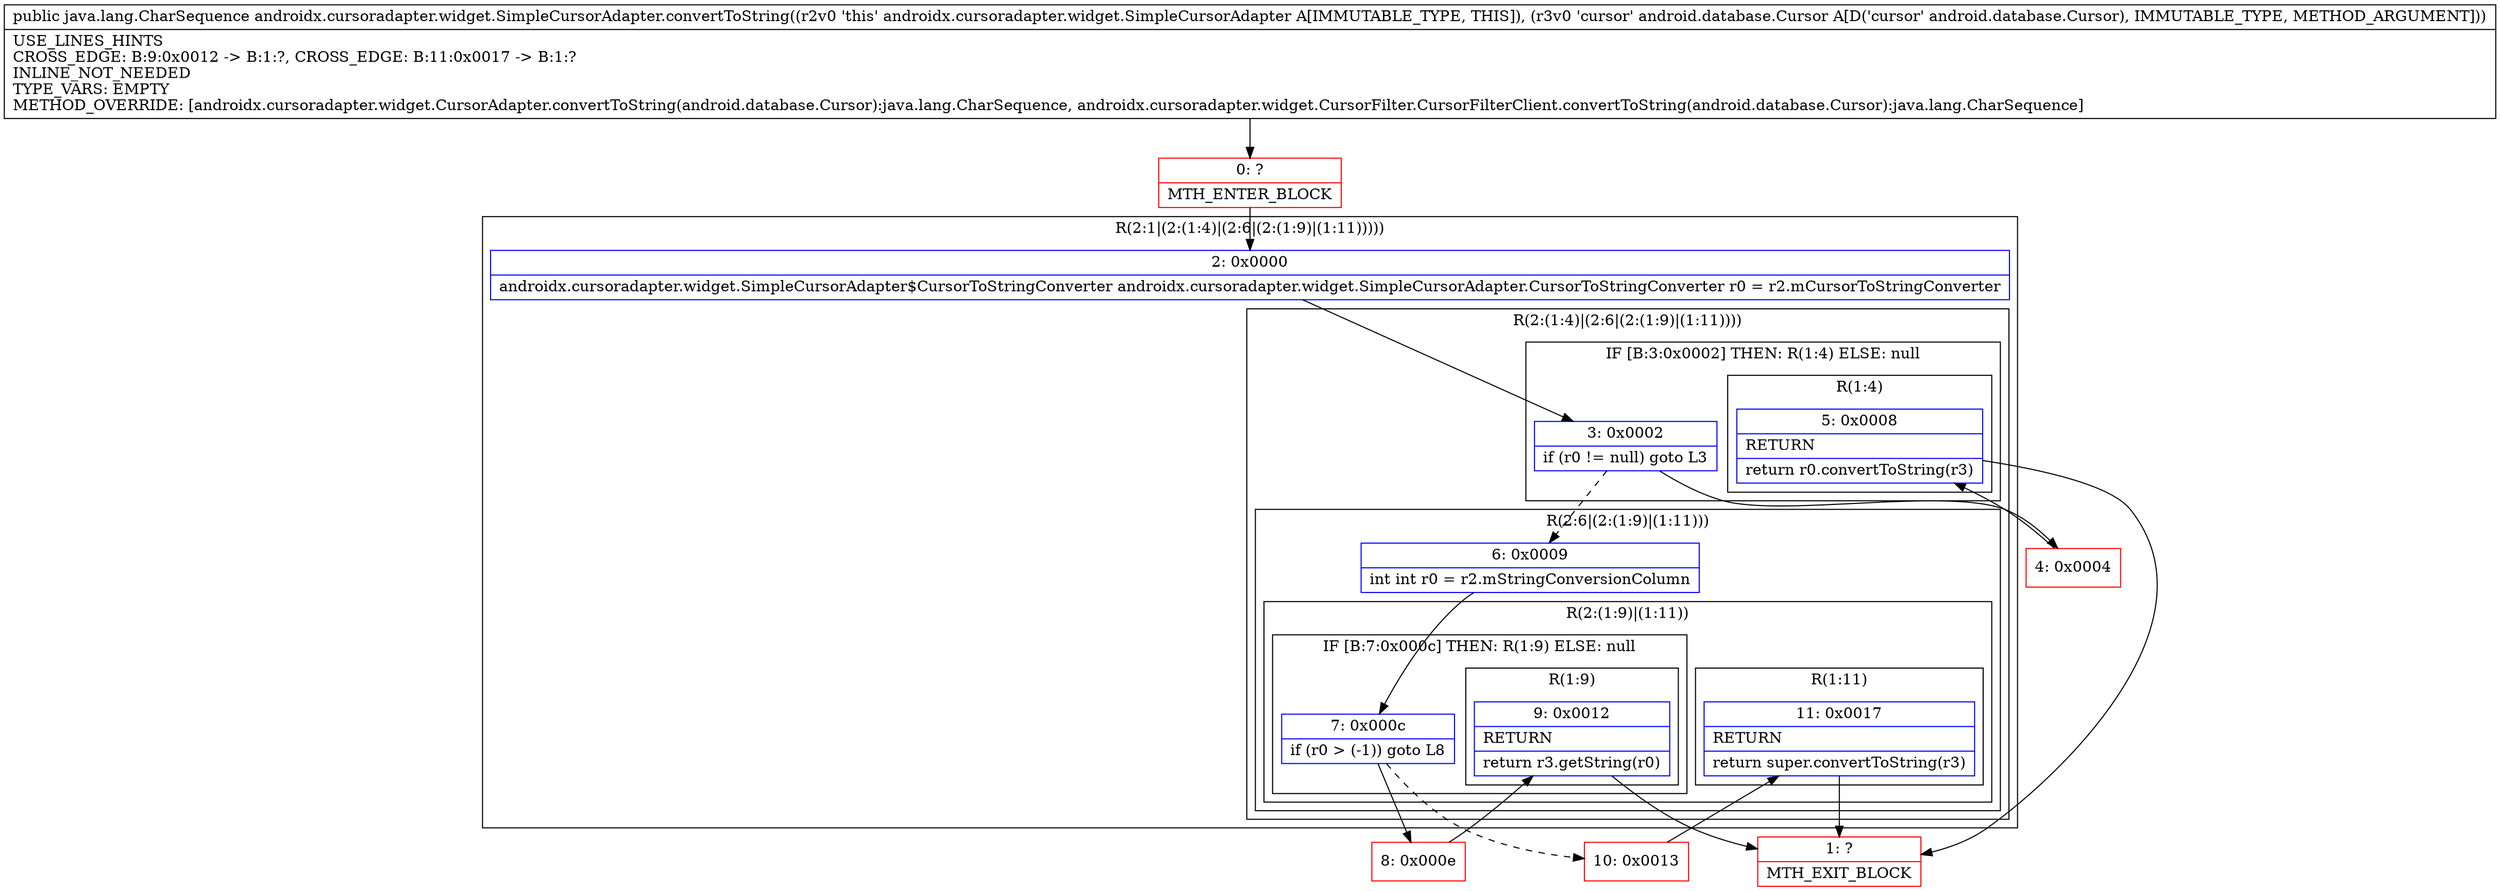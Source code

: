 digraph "CFG forandroidx.cursoradapter.widget.SimpleCursorAdapter.convertToString(Landroid\/database\/Cursor;)Ljava\/lang\/CharSequence;" {
subgraph cluster_Region_544994512 {
label = "R(2:1|(2:(1:4)|(2:6|(2:(1:9)|(1:11)))))";
node [shape=record,color=blue];
Node_2 [shape=record,label="{2\:\ 0x0000|androidx.cursoradapter.widget.SimpleCursorAdapter$CursorToStringConverter androidx.cursoradapter.widget.SimpleCursorAdapter.CursorToStringConverter r0 = r2.mCursorToStringConverter\l}"];
subgraph cluster_Region_673038871 {
label = "R(2:(1:4)|(2:6|(2:(1:9)|(1:11))))";
node [shape=record,color=blue];
subgraph cluster_IfRegion_1349987701 {
label = "IF [B:3:0x0002] THEN: R(1:4) ELSE: null";
node [shape=record,color=blue];
Node_3 [shape=record,label="{3\:\ 0x0002|if (r0 != null) goto L3\l}"];
subgraph cluster_Region_2084656165 {
label = "R(1:4)";
node [shape=record,color=blue];
Node_5 [shape=record,label="{5\:\ 0x0008|RETURN\l|return r0.convertToString(r3)\l}"];
}
}
subgraph cluster_Region_1603872079 {
label = "R(2:6|(2:(1:9)|(1:11)))";
node [shape=record,color=blue];
Node_6 [shape=record,label="{6\:\ 0x0009|int int r0 = r2.mStringConversionColumn\l}"];
subgraph cluster_Region_1451455476 {
label = "R(2:(1:9)|(1:11))";
node [shape=record,color=blue];
subgraph cluster_IfRegion_540776216 {
label = "IF [B:7:0x000c] THEN: R(1:9) ELSE: null";
node [shape=record,color=blue];
Node_7 [shape=record,label="{7\:\ 0x000c|if (r0 \> (\-1)) goto L8\l}"];
subgraph cluster_Region_1238244079 {
label = "R(1:9)";
node [shape=record,color=blue];
Node_9 [shape=record,label="{9\:\ 0x0012|RETURN\l|return r3.getString(r0)\l}"];
}
}
subgraph cluster_Region_1583812049 {
label = "R(1:11)";
node [shape=record,color=blue];
Node_11 [shape=record,label="{11\:\ 0x0017|RETURN\l|return super.convertToString(r3)\l}"];
}
}
}
}
}
Node_0 [shape=record,color=red,label="{0\:\ ?|MTH_ENTER_BLOCK\l}"];
Node_4 [shape=record,color=red,label="{4\:\ 0x0004}"];
Node_1 [shape=record,color=red,label="{1\:\ ?|MTH_EXIT_BLOCK\l}"];
Node_8 [shape=record,color=red,label="{8\:\ 0x000e}"];
Node_10 [shape=record,color=red,label="{10\:\ 0x0013}"];
MethodNode[shape=record,label="{public java.lang.CharSequence androidx.cursoradapter.widget.SimpleCursorAdapter.convertToString((r2v0 'this' androidx.cursoradapter.widget.SimpleCursorAdapter A[IMMUTABLE_TYPE, THIS]), (r3v0 'cursor' android.database.Cursor A[D('cursor' android.database.Cursor), IMMUTABLE_TYPE, METHOD_ARGUMENT]))  | USE_LINES_HINTS\lCROSS_EDGE: B:9:0x0012 \-\> B:1:?, CROSS_EDGE: B:11:0x0017 \-\> B:1:?\lINLINE_NOT_NEEDED\lTYPE_VARS: EMPTY\lMETHOD_OVERRIDE: [androidx.cursoradapter.widget.CursorAdapter.convertToString(android.database.Cursor):java.lang.CharSequence, androidx.cursoradapter.widget.CursorFilter.CursorFilterClient.convertToString(android.database.Cursor):java.lang.CharSequence]\l}"];
MethodNode -> Node_0;Node_2 -> Node_3;
Node_3 -> Node_4;
Node_3 -> Node_6[style=dashed];
Node_5 -> Node_1;
Node_6 -> Node_7;
Node_7 -> Node_8;
Node_7 -> Node_10[style=dashed];
Node_9 -> Node_1;
Node_11 -> Node_1;
Node_0 -> Node_2;
Node_4 -> Node_5;
Node_8 -> Node_9;
Node_10 -> Node_11;
}


